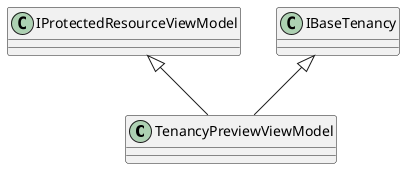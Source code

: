 @startuml
class TenancyPreviewViewModel {
}
IProtectedResourceViewModel <|-- TenancyPreviewViewModel
IBaseTenancy <|-- TenancyPreviewViewModel
@enduml
